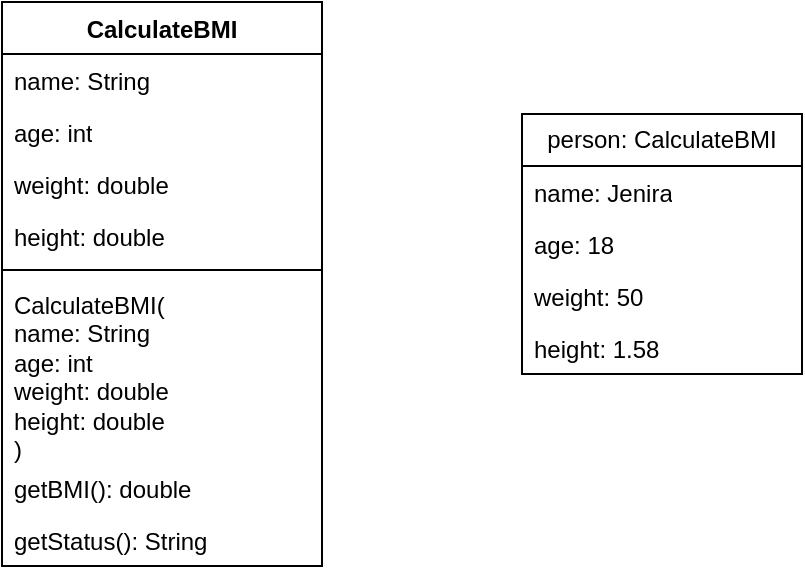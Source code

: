 <mxfile version="22.0.3" type="device">
  <diagram id="C5RBs43oDa-KdzZeNtuy" name="Page-1">
    <mxGraphModel dx="813" dy="474" grid="1" gridSize="10" guides="1" tooltips="1" connect="1" arrows="1" fold="1" page="1" pageScale="1" pageWidth="827" pageHeight="1169" math="0" shadow="0">
      <root>
        <mxCell id="WIyWlLk6GJQsqaUBKTNV-0" />
        <mxCell id="WIyWlLk6GJQsqaUBKTNV-1" parent="WIyWlLk6GJQsqaUBKTNV-0" />
        <mxCell id="9CRwDSeMmWFOGfSmGGmK-8" value="CalculateBMI" style="swimlane;fontStyle=1;align=center;verticalAlign=top;childLayout=stackLayout;horizontal=1;startSize=26;horizontalStack=0;resizeParent=1;resizeParentMax=0;resizeLast=0;collapsible=1;marginBottom=0;whiteSpace=wrap;html=1;" vertex="1" parent="WIyWlLk6GJQsqaUBKTNV-1">
          <mxGeometry x="290" y="180" width="160" height="282" as="geometry" />
        </mxCell>
        <mxCell id="9CRwDSeMmWFOGfSmGGmK-9" value="name: String" style="text;strokeColor=none;fillColor=none;align=left;verticalAlign=top;spacingLeft=4;spacingRight=4;overflow=hidden;rotatable=0;points=[[0,0.5],[1,0.5]];portConstraint=eastwest;whiteSpace=wrap;html=1;" vertex="1" parent="9CRwDSeMmWFOGfSmGGmK-8">
          <mxGeometry y="26" width="160" height="26" as="geometry" />
        </mxCell>
        <mxCell id="9CRwDSeMmWFOGfSmGGmK-12" value="age: int" style="text;strokeColor=none;fillColor=none;align=left;verticalAlign=top;spacingLeft=4;spacingRight=4;overflow=hidden;rotatable=0;points=[[0,0.5],[1,0.5]];portConstraint=eastwest;whiteSpace=wrap;html=1;" vertex="1" parent="9CRwDSeMmWFOGfSmGGmK-8">
          <mxGeometry y="52" width="160" height="26" as="geometry" />
        </mxCell>
        <mxCell id="9CRwDSeMmWFOGfSmGGmK-14" value="weight: double" style="text;strokeColor=none;fillColor=none;align=left;verticalAlign=top;spacingLeft=4;spacingRight=4;overflow=hidden;rotatable=0;points=[[0,0.5],[1,0.5]];portConstraint=eastwest;whiteSpace=wrap;html=1;" vertex="1" parent="9CRwDSeMmWFOGfSmGGmK-8">
          <mxGeometry y="78" width="160" height="26" as="geometry" />
        </mxCell>
        <mxCell id="9CRwDSeMmWFOGfSmGGmK-13" value="height: double" style="text;strokeColor=none;fillColor=none;align=left;verticalAlign=top;spacingLeft=4;spacingRight=4;overflow=hidden;rotatable=0;points=[[0,0.5],[1,0.5]];portConstraint=eastwest;whiteSpace=wrap;html=1;" vertex="1" parent="9CRwDSeMmWFOGfSmGGmK-8">
          <mxGeometry y="104" width="160" height="26" as="geometry" />
        </mxCell>
        <mxCell id="9CRwDSeMmWFOGfSmGGmK-10" value="" style="line;strokeWidth=1;fillColor=none;align=left;verticalAlign=middle;spacingTop=-1;spacingLeft=3;spacingRight=3;rotatable=0;labelPosition=right;points=[];portConstraint=eastwest;strokeColor=inherit;" vertex="1" parent="9CRwDSeMmWFOGfSmGGmK-8">
          <mxGeometry y="130" width="160" height="8" as="geometry" />
        </mxCell>
        <mxCell id="9CRwDSeMmWFOGfSmGGmK-11" value="CalculateBMI(&lt;br&gt;name: String&lt;br&gt;age: int&lt;br&gt;weight: double&lt;br&gt;height: double&lt;br&gt;)" style="text;strokeColor=none;fillColor=none;align=left;verticalAlign=top;spacingLeft=4;spacingRight=4;overflow=hidden;rotatable=0;points=[[0,0.5],[1,0.5]];portConstraint=eastwest;whiteSpace=wrap;html=1;" vertex="1" parent="9CRwDSeMmWFOGfSmGGmK-8">
          <mxGeometry y="138" width="160" height="92" as="geometry" />
        </mxCell>
        <mxCell id="9CRwDSeMmWFOGfSmGGmK-15" value="getBMI(): double" style="text;strokeColor=none;fillColor=none;align=left;verticalAlign=top;spacingLeft=4;spacingRight=4;overflow=hidden;rotatable=0;points=[[0,0.5],[1,0.5]];portConstraint=eastwest;whiteSpace=wrap;html=1;" vertex="1" parent="9CRwDSeMmWFOGfSmGGmK-8">
          <mxGeometry y="230" width="160" height="26" as="geometry" />
        </mxCell>
        <mxCell id="9CRwDSeMmWFOGfSmGGmK-16" value="getStatus(): String" style="text;strokeColor=none;fillColor=none;align=left;verticalAlign=top;spacingLeft=4;spacingRight=4;overflow=hidden;rotatable=0;points=[[0,0.5],[1,0.5]];portConstraint=eastwest;whiteSpace=wrap;html=1;" vertex="1" parent="9CRwDSeMmWFOGfSmGGmK-8">
          <mxGeometry y="256" width="160" height="26" as="geometry" />
        </mxCell>
        <mxCell id="9CRwDSeMmWFOGfSmGGmK-21" value="person: CalculateBMI" style="swimlane;fontStyle=0;childLayout=stackLayout;horizontal=1;startSize=26;fillColor=none;horizontalStack=0;resizeParent=1;resizeParentMax=0;resizeLast=0;collapsible=1;marginBottom=0;whiteSpace=wrap;html=1;" vertex="1" parent="WIyWlLk6GJQsqaUBKTNV-1">
          <mxGeometry x="550" y="236" width="140" height="130" as="geometry" />
        </mxCell>
        <mxCell id="9CRwDSeMmWFOGfSmGGmK-22" value="name: Jenira" style="text;strokeColor=none;fillColor=none;align=left;verticalAlign=top;spacingLeft=4;spacingRight=4;overflow=hidden;rotatable=0;points=[[0,0.5],[1,0.5]];portConstraint=eastwest;whiteSpace=wrap;html=1;" vertex="1" parent="9CRwDSeMmWFOGfSmGGmK-21">
          <mxGeometry y="26" width="140" height="26" as="geometry" />
        </mxCell>
        <mxCell id="9CRwDSeMmWFOGfSmGGmK-23" value="age: 18" style="text;strokeColor=none;fillColor=none;align=left;verticalAlign=top;spacingLeft=4;spacingRight=4;overflow=hidden;rotatable=0;points=[[0,0.5],[1,0.5]];portConstraint=eastwest;whiteSpace=wrap;html=1;" vertex="1" parent="9CRwDSeMmWFOGfSmGGmK-21">
          <mxGeometry y="52" width="140" height="26" as="geometry" />
        </mxCell>
        <mxCell id="9CRwDSeMmWFOGfSmGGmK-24" value="weight: 50" style="text;strokeColor=none;fillColor=none;align=left;verticalAlign=top;spacingLeft=4;spacingRight=4;overflow=hidden;rotatable=0;points=[[0,0.5],[1,0.5]];portConstraint=eastwest;whiteSpace=wrap;html=1;" vertex="1" parent="9CRwDSeMmWFOGfSmGGmK-21">
          <mxGeometry y="78" width="140" height="26" as="geometry" />
        </mxCell>
        <mxCell id="9CRwDSeMmWFOGfSmGGmK-25" value="height: 1.58" style="text;strokeColor=none;fillColor=none;align=left;verticalAlign=top;spacingLeft=4;spacingRight=4;overflow=hidden;rotatable=0;points=[[0,0.5],[1,0.5]];portConstraint=eastwest;whiteSpace=wrap;html=1;" vertex="1" parent="9CRwDSeMmWFOGfSmGGmK-21">
          <mxGeometry y="104" width="140" height="26" as="geometry" />
        </mxCell>
      </root>
    </mxGraphModel>
  </diagram>
</mxfile>
